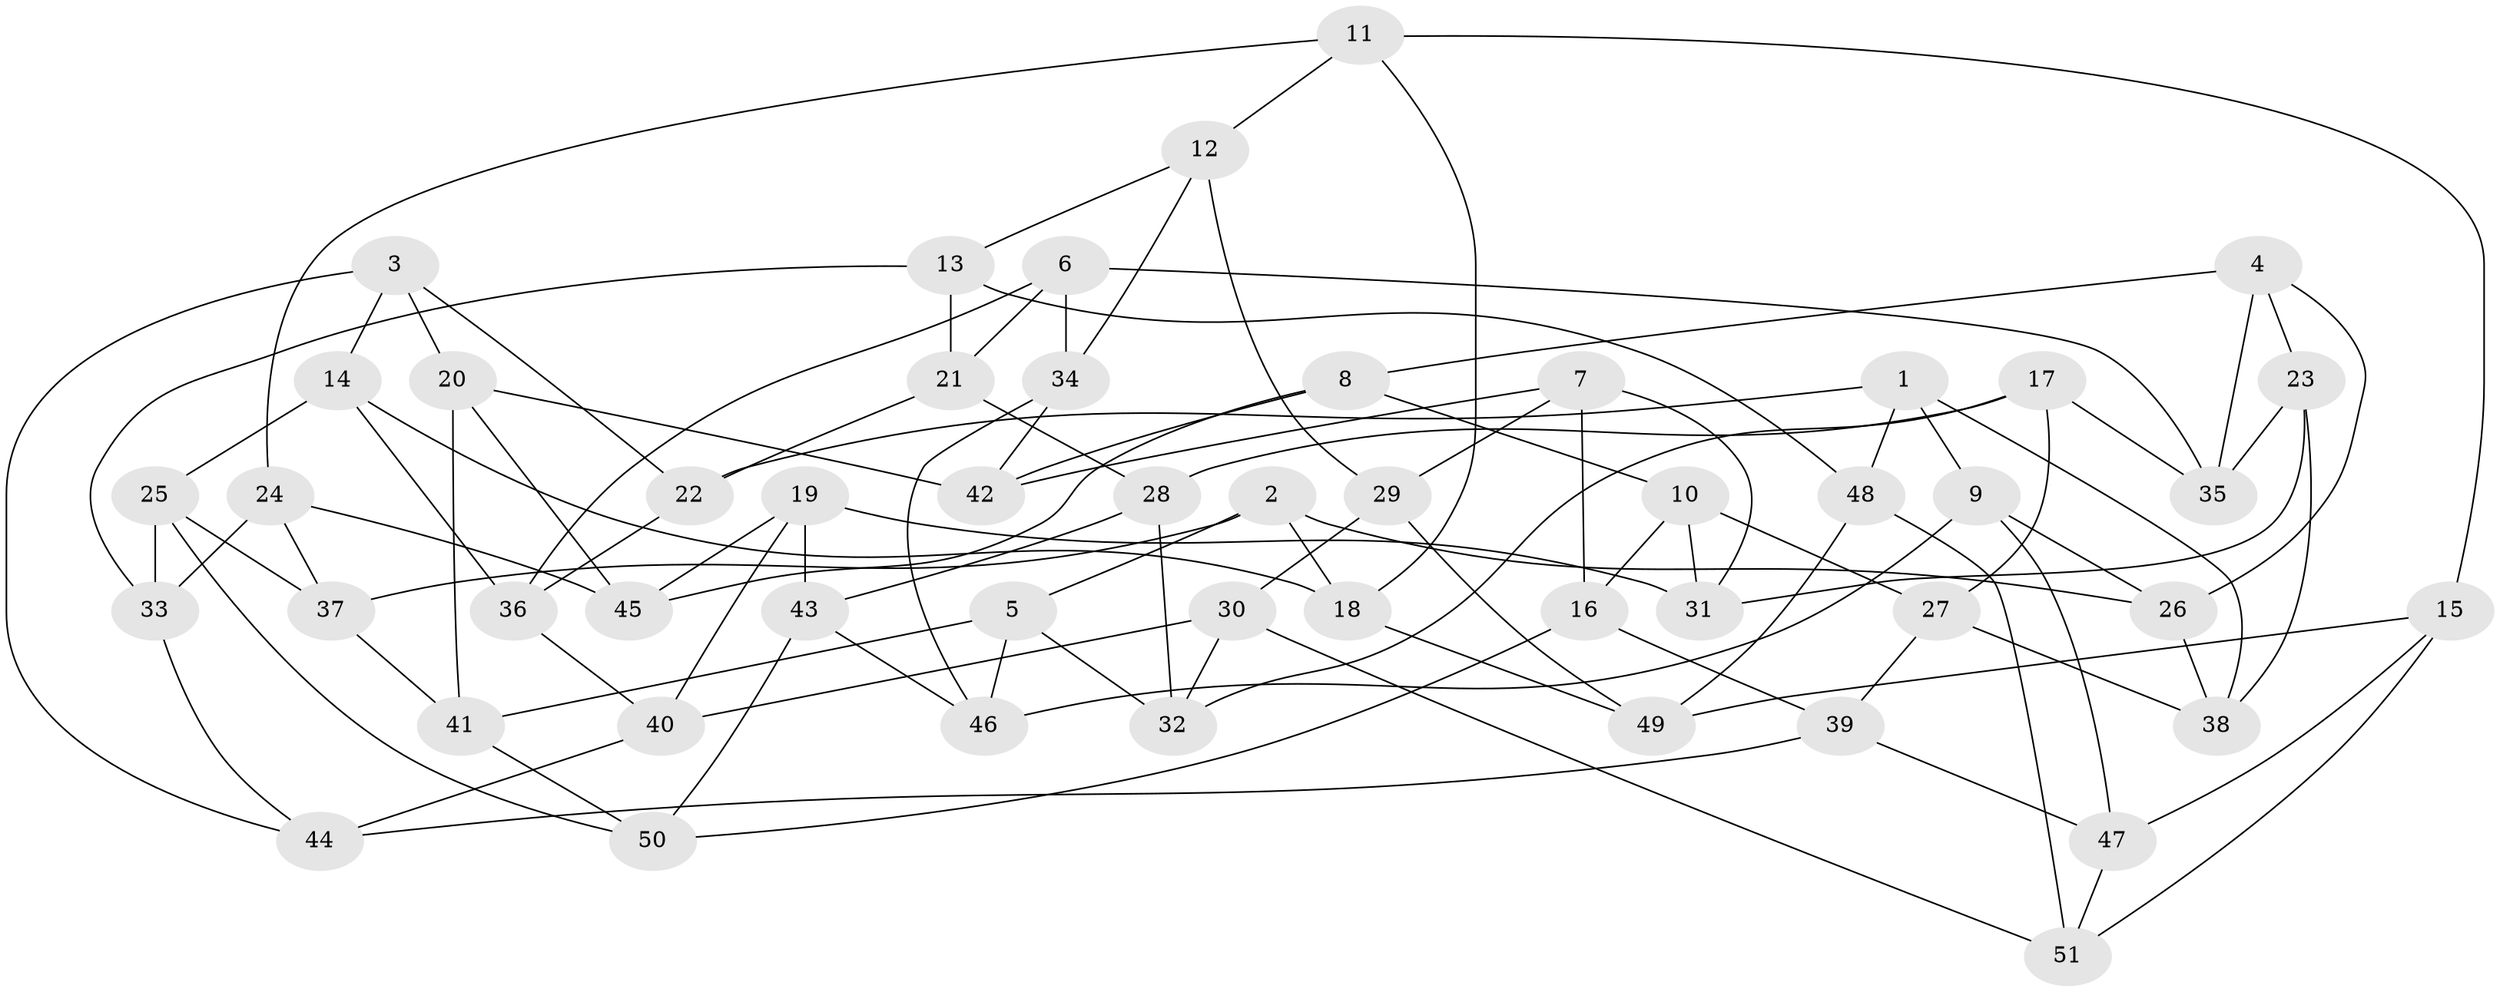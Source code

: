 // coarse degree distribution, {6: 0.4, 3: 0.05, 11: 0.05, 5: 0.15, 4: 0.2, 8: 0.1, 9: 0.05}
// Generated by graph-tools (version 1.1) at 2025/20/03/04/25 18:20:40]
// undirected, 51 vertices, 102 edges
graph export_dot {
graph [start="1"]
  node [color=gray90,style=filled];
  1;
  2;
  3;
  4;
  5;
  6;
  7;
  8;
  9;
  10;
  11;
  12;
  13;
  14;
  15;
  16;
  17;
  18;
  19;
  20;
  21;
  22;
  23;
  24;
  25;
  26;
  27;
  28;
  29;
  30;
  31;
  32;
  33;
  34;
  35;
  36;
  37;
  38;
  39;
  40;
  41;
  42;
  43;
  44;
  45;
  46;
  47;
  48;
  49;
  50;
  51;
  1 -- 9;
  1 -- 48;
  1 -- 22;
  1 -- 38;
  2 -- 5;
  2 -- 37;
  2 -- 26;
  2 -- 18;
  3 -- 20;
  3 -- 44;
  3 -- 22;
  3 -- 14;
  4 -- 8;
  4 -- 26;
  4 -- 35;
  4 -- 23;
  5 -- 32;
  5 -- 41;
  5 -- 46;
  6 -- 35;
  6 -- 34;
  6 -- 21;
  6 -- 36;
  7 -- 16;
  7 -- 29;
  7 -- 42;
  7 -- 31;
  8 -- 10;
  8 -- 42;
  8 -- 45;
  9 -- 47;
  9 -- 26;
  9 -- 46;
  10 -- 16;
  10 -- 31;
  10 -- 27;
  11 -- 12;
  11 -- 15;
  11 -- 18;
  11 -- 24;
  12 -- 29;
  12 -- 34;
  12 -- 13;
  13 -- 33;
  13 -- 21;
  13 -- 48;
  14 -- 36;
  14 -- 25;
  14 -- 18;
  15 -- 51;
  15 -- 49;
  15 -- 47;
  16 -- 50;
  16 -- 39;
  17 -- 32;
  17 -- 28;
  17 -- 27;
  17 -- 35;
  18 -- 49;
  19 -- 43;
  19 -- 45;
  19 -- 40;
  19 -- 31;
  20 -- 41;
  20 -- 42;
  20 -- 45;
  21 -- 22;
  21 -- 28;
  22 -- 36;
  23 -- 38;
  23 -- 35;
  23 -- 31;
  24 -- 37;
  24 -- 45;
  24 -- 33;
  25 -- 33;
  25 -- 37;
  25 -- 50;
  26 -- 38;
  27 -- 39;
  27 -- 38;
  28 -- 43;
  28 -- 32;
  29 -- 30;
  29 -- 49;
  30 -- 51;
  30 -- 40;
  30 -- 32;
  33 -- 44;
  34 -- 42;
  34 -- 46;
  36 -- 40;
  37 -- 41;
  39 -- 47;
  39 -- 44;
  40 -- 44;
  41 -- 50;
  43 -- 50;
  43 -- 46;
  47 -- 51;
  48 -- 49;
  48 -- 51;
}
